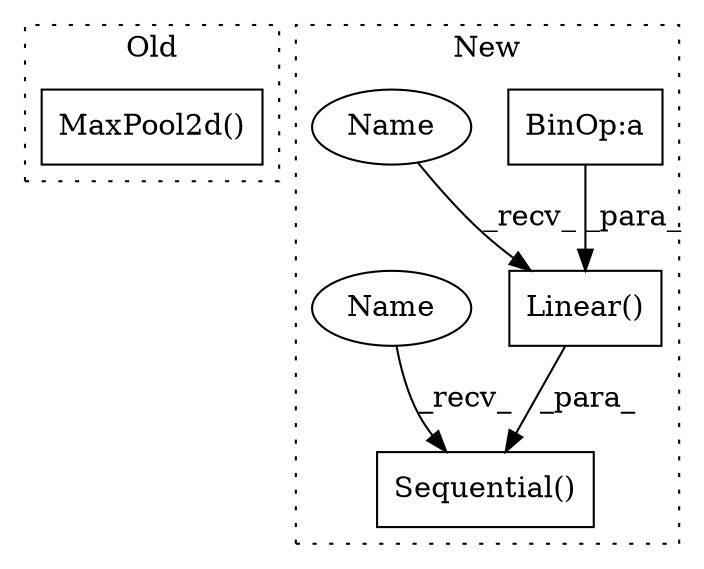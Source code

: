 digraph G {
subgraph cluster0 {
1 [label="MaxPool2d()" a="75" s="649,666" l="13,1" shape="box"];
label = "Old";
style="dotted";
}
subgraph cluster1 {
2 [label="Sequential()" a="75" s="1106,1296" l="27,10" shape="box"];
3 [label="Linear()" a="75" s="1133,1178" l="10,1" shape="box"];
4 [label="BinOp:a" a="82" s="1154" l="3" shape="box"];
5 [label="Name" a="87" s="1133" l="2" shape="ellipse"];
6 [label="Name" a="87" s="1106" l="2" shape="ellipse"];
label = "New";
style="dotted";
}
3 -> 2 [label="_para_"];
4 -> 3 [label="_para_"];
5 -> 3 [label="_recv_"];
6 -> 2 [label="_recv_"];
}